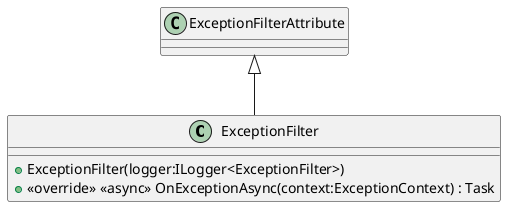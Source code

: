 @startuml
class ExceptionFilter {
    + ExceptionFilter(logger:ILogger<ExceptionFilter>)
    + <<override>> <<async>> OnExceptionAsync(context:ExceptionContext) : Task
}
ExceptionFilterAttribute <|-- ExceptionFilter
@enduml
